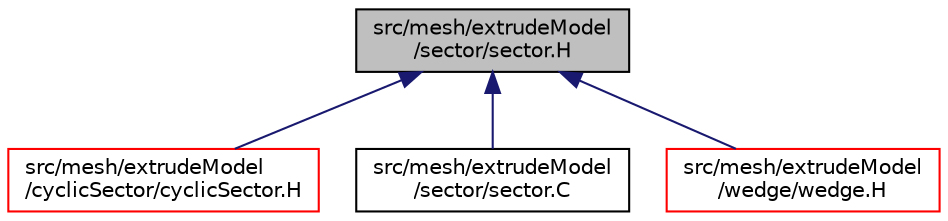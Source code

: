 digraph "src/mesh/extrudeModel/sector/sector.H"
{
  bgcolor="transparent";
  edge [fontname="Helvetica",fontsize="10",labelfontname="Helvetica",labelfontsize="10"];
  node [fontname="Helvetica",fontsize="10",shape=record];
  Node96 [label="src/mesh/extrudeModel\l/sector/sector.H",height=0.2,width=0.4,color="black", fillcolor="grey75", style="filled", fontcolor="black"];
  Node96 -> Node97 [dir="back",color="midnightblue",fontsize="10",style="solid",fontname="Helvetica"];
  Node97 [label="src/mesh/extrudeModel\l/cyclicSector/cyclicSector.H",height=0.2,width=0.4,color="red",URL="$a07643.html"];
  Node96 -> Node99 [dir="back",color="midnightblue",fontsize="10",style="solid",fontname="Helvetica"];
  Node99 [label="src/mesh/extrudeModel\l/sector/sector.C",height=0.2,width=0.4,color="black",URL="$a07685.html"];
  Node96 -> Node100 [dir="back",color="midnightblue",fontsize="10",style="solid",fontname="Helvetica"];
  Node100 [label="src/mesh/extrudeModel\l/wedge/wedge.H",height=0.2,width=0.4,color="red",URL="$a07700.html"];
}
